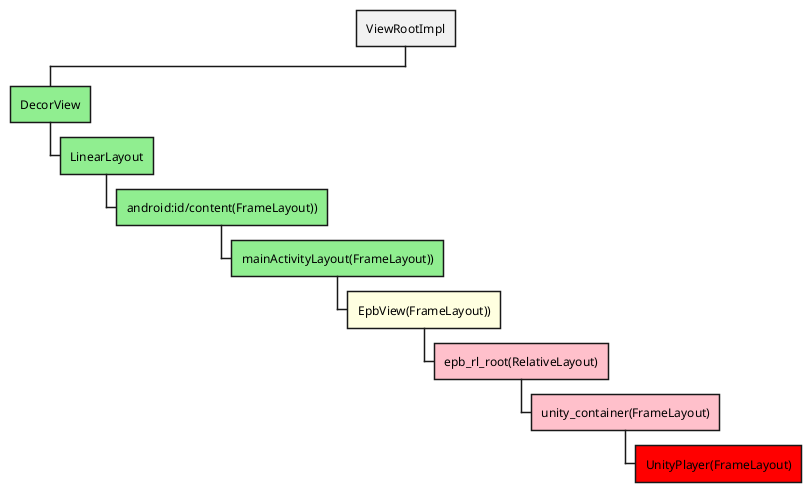 @startwbs
'https://plantuml.com/wbs-diagram

<style>
wbsDiagram {
  .pink {
      BackgroundColor pink
  }
  .yellow {
      BackgroundColor LightYellow
  }
  .green {
      BackgroundColor Lightgreen
  }
  .red {
      BackgroundColor red
  }
}
</style>

* ViewRootImpl
** DecorView<<green>>
*** LinearLayout<<green>>
**** android:id/content(FrameLayout))<<green>>
***** mainActivityLayout(FrameLayout))<<green>>
****** EpbView(FrameLayout))<<yellow>>
******* epb_rl_root(RelativeLayout)<<pink>>
******** unity_container(FrameLayout)<<pink>>
********* UnityPlayer(FrameLayout) <<red>>


@endwbs